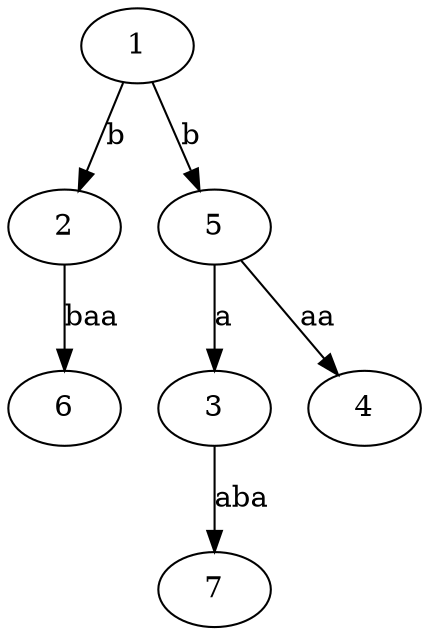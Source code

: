 digraph G {
1 -> 2[label="b"];
5 -> 3[label="a"];
5 -> 4[label="aa"];
1 -> 5[label="b"];
2 -> 6[label="baa"];
3 -> 7[label="aba"];
}
